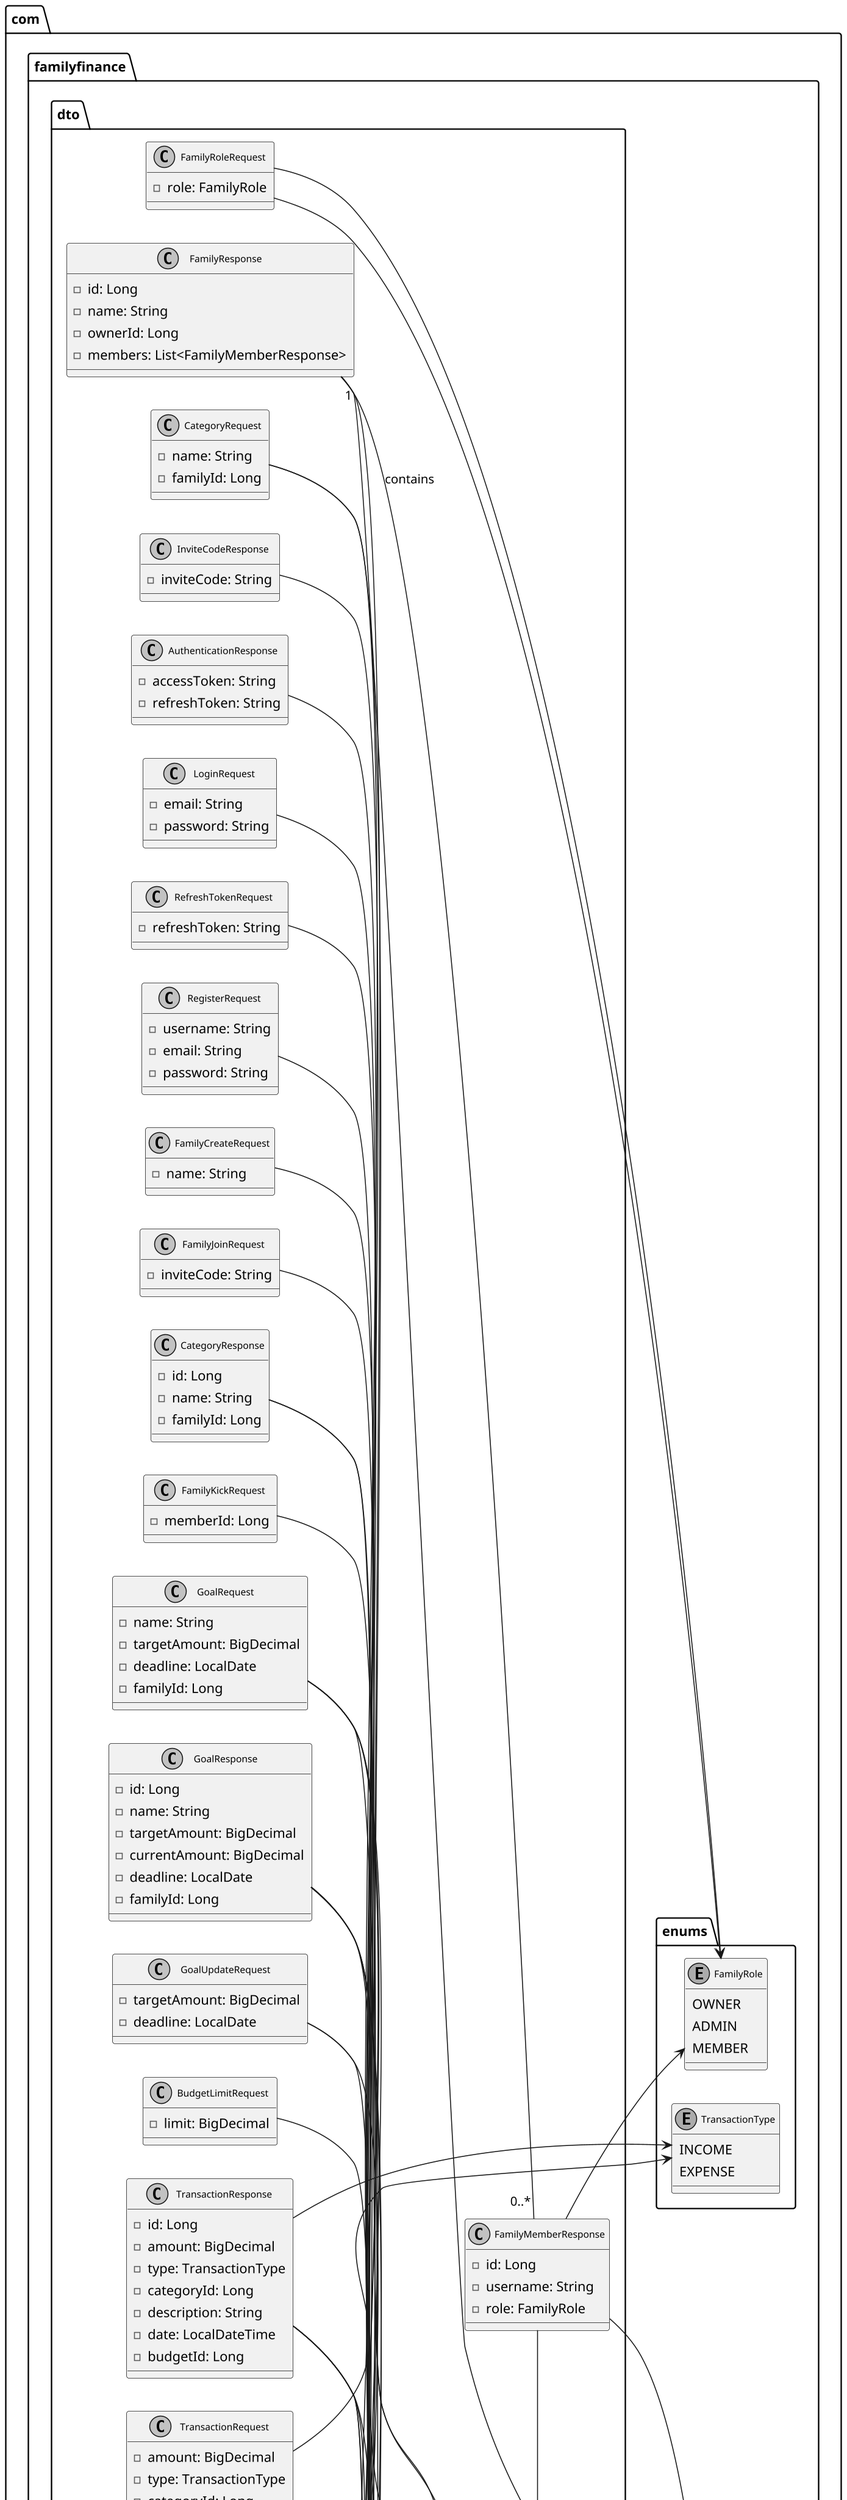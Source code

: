 @startuml
' Настройки для компактности
skinparam dpi 150
skinparam classFontSize 10
skinparam padding 2
skinparam monochrome true
left to right direction

' Пакет DTO
package "com.familyfinance.dto" {
  ' Аутентификация
  class AuthenticationResponse {
    -accessToken: String
    -refreshToken: String
  }

  class LoginRequest {
    -email: String
    -password: String
  }

  class RefreshTokenRequest {
    -refreshToken: String
  }

  class RegisterRequest {
    -username: String
    -email: String
    -password: String
  }

  ' Бюджет
  class BudgetLimitRequest {
    -limit: BigDecimal
  }

  class BudgetResponse {
    -id: Long
    -familyId: Long
    -limit: BigDecimal
    -currentAmount: BigDecimal
  }

  ' Категории
  class CategoryRequest {
    -name: String
    -familyId: Long
  }

  class CategoryResponse {
    -id: Long
    -name: String
    -familyId: Long
  }

  ' Семья
  class FamilyCreateRequest {
    -name: String
  }

  class FamilyJoinRequest {
    -inviteCode: String
  }

  class FamilyKickRequest {
    -memberId: Long
  }

  class FamilyResponse {
    -id: Long
    -name: String
    -ownerId: Long
    -members: List<FamilyMemberResponse>
  }

  class FamilyMemberResponse {
    -id: Long
    -username: String
    -role: FamilyRole
  }

  class FamilyRoleRequest {
    -role: FamilyRole
  }

  class InviteCodeResponse {
    -inviteCode: String
  }

  ' Цели
  class GoalRequest {
    -name: String
    -targetAmount: BigDecimal
    -deadline: LocalDate
    -familyId: Long
  }

  class GoalResponse {
    -id: Long
    -name: String
    -targetAmount: BigDecimal
    -currentAmount: BigDecimal
    -deadline: LocalDate
    -familyId: Long
  }

  class GoalUpdateRequest {
    -targetAmount: BigDecimal
    -deadline: LocalDate
  }

  ' Транзакции
  class TransactionRequest {
    -amount: BigDecimal
    -type: TransactionType
    -categoryId: Long
    -description: String
    -date: LocalDateTime
  }

  class TransactionResponse {
    -id: Long
    -amount: BigDecimal
    -type: TransactionType
    -categoryId: Long
    -description: String
    -date: LocalDateTime
    -budgetId: Long
  }

  ' Пользователь
  class UserResponse {
    -id: Long
    -username: String
    -email: String
    -enabled: boolean
  }
}

' Пакет Enums
package "com.familyfinance.enums" {
  enum FamilyRole {
    OWNER
    ADMIN
    MEMBER
  }

  enum TransactionType {
    INCOME
    EXPENSE
  }
}

' Добавление базовых типов для наглядности
class String <<primitive>>
class Long <<primitive>>
class BigDecimal <<primitive>>
class LocalDate <<primitive>>
class LocalDateTime <<primitive>>
class boolean <<primitive>>

' Связи между DTO и перечислениями
FamilyMemberResponse --> FamilyRole
FamilyRoleRequest --> FamilyRole
TransactionRequest --> TransactionType
TransactionResponse --> TransactionType

' Связи между DTO (агрегация)
FamilyResponse "1" -- "0..*" FamilyMemberResponse : contains

' Добавление зависимостей от базовых типов для всех DTO
AuthenticationResponse --> String
LoginRequest --> String
RefreshTokenRequest --> String
RegisterRequest --> String

BudgetLimitRequest --> BigDecimal
BudgetResponse --> Long
BudgetResponse --> BigDecimal

CategoryRequest --> String
CategoryRequest --> Long
CategoryResponse --> Long
CategoryResponse --> String

FamilyCreateRequest --> String
FamilyJoinRequest --> String
FamilyKickRequest --> Long
FamilyResponse --> Long
FamilyResponse --> String
FamilyMemberResponse --> Long
FamilyMemberResponse --> String
FamilyRoleRequest --> FamilyRole
InviteCodeResponse --> String

GoalRequest --> String
GoalRequest --> BigDecimal
GoalRequest --> LocalDate
GoalRequest --> Long
GoalResponse --> Long
GoalResponse --> String
GoalResponse --> BigDecimal
GoalResponse --> LocalDate
GoalUpdateRequest --> BigDecimal
GoalUpdateRequest --> LocalDate

TransactionRequest --> BigDecimal
TransactionRequest --> Long
TransactionRequest --> String
TransactionRequest --> LocalDateTime
TransactionResponse --> Long
TransactionResponse --> BigDecimal
TransactionResponse --> String
TransactionResponse --> LocalDateTime

UserResponse --> Long
UserResponse --> String
UserResponse --> boolean

@enduml